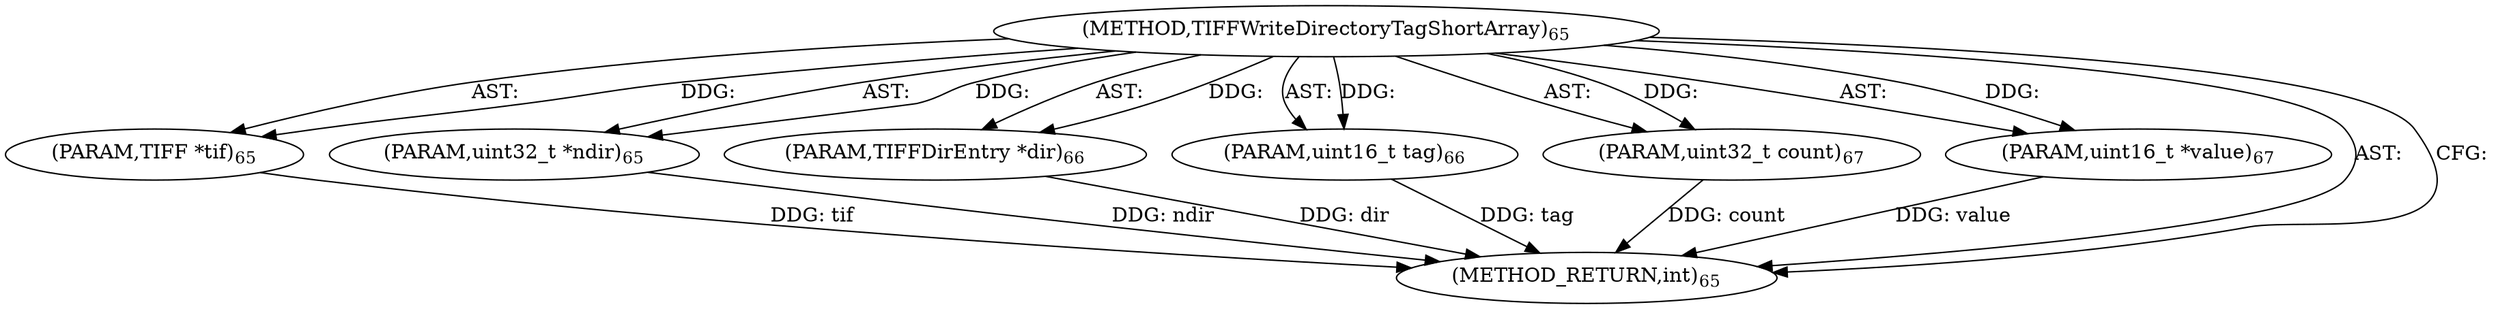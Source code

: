 digraph "TIFFWriteDirectoryTagShortArray" {  
"63990" [label = <(METHOD,TIFFWriteDirectoryTagShortArray)<SUB>65</SUB>> ]
"63991" [label = <(PARAM,TIFF *tif)<SUB>65</SUB>> ]
"63992" [label = <(PARAM,uint32_t *ndir)<SUB>65</SUB>> ]
"63993" [label = <(PARAM,TIFFDirEntry *dir)<SUB>66</SUB>> ]
"63994" [label = <(PARAM,uint16_t tag)<SUB>66</SUB>> ]
"63995" [label = <(PARAM,uint32_t count)<SUB>67</SUB>> ]
"63996" [label = <(PARAM,uint16_t *value)<SUB>67</SUB>> ]
"63997" [label = <(METHOD_RETURN,int)<SUB>65</SUB>> ]
  "63990" -> "63991"  [ label = "AST: "] 
  "63990" -> "63992"  [ label = "AST: "] 
  "63990" -> "63993"  [ label = "AST: "] 
  "63990" -> "63994"  [ label = "AST: "] 
  "63990" -> "63995"  [ label = "AST: "] 
  "63990" -> "63996"  [ label = "AST: "] 
  "63990" -> "63997"  [ label = "AST: "] 
  "63990" -> "63997"  [ label = "CFG: "] 
  "63991" -> "63997"  [ label = "DDG: tif"] 
  "63992" -> "63997"  [ label = "DDG: ndir"] 
  "63993" -> "63997"  [ label = "DDG: dir"] 
  "63994" -> "63997"  [ label = "DDG: tag"] 
  "63995" -> "63997"  [ label = "DDG: count"] 
  "63996" -> "63997"  [ label = "DDG: value"] 
  "63990" -> "63991"  [ label = "DDG: "] 
  "63990" -> "63992"  [ label = "DDG: "] 
  "63990" -> "63993"  [ label = "DDG: "] 
  "63990" -> "63994"  [ label = "DDG: "] 
  "63990" -> "63995"  [ label = "DDG: "] 
  "63990" -> "63996"  [ label = "DDG: "] 
}
